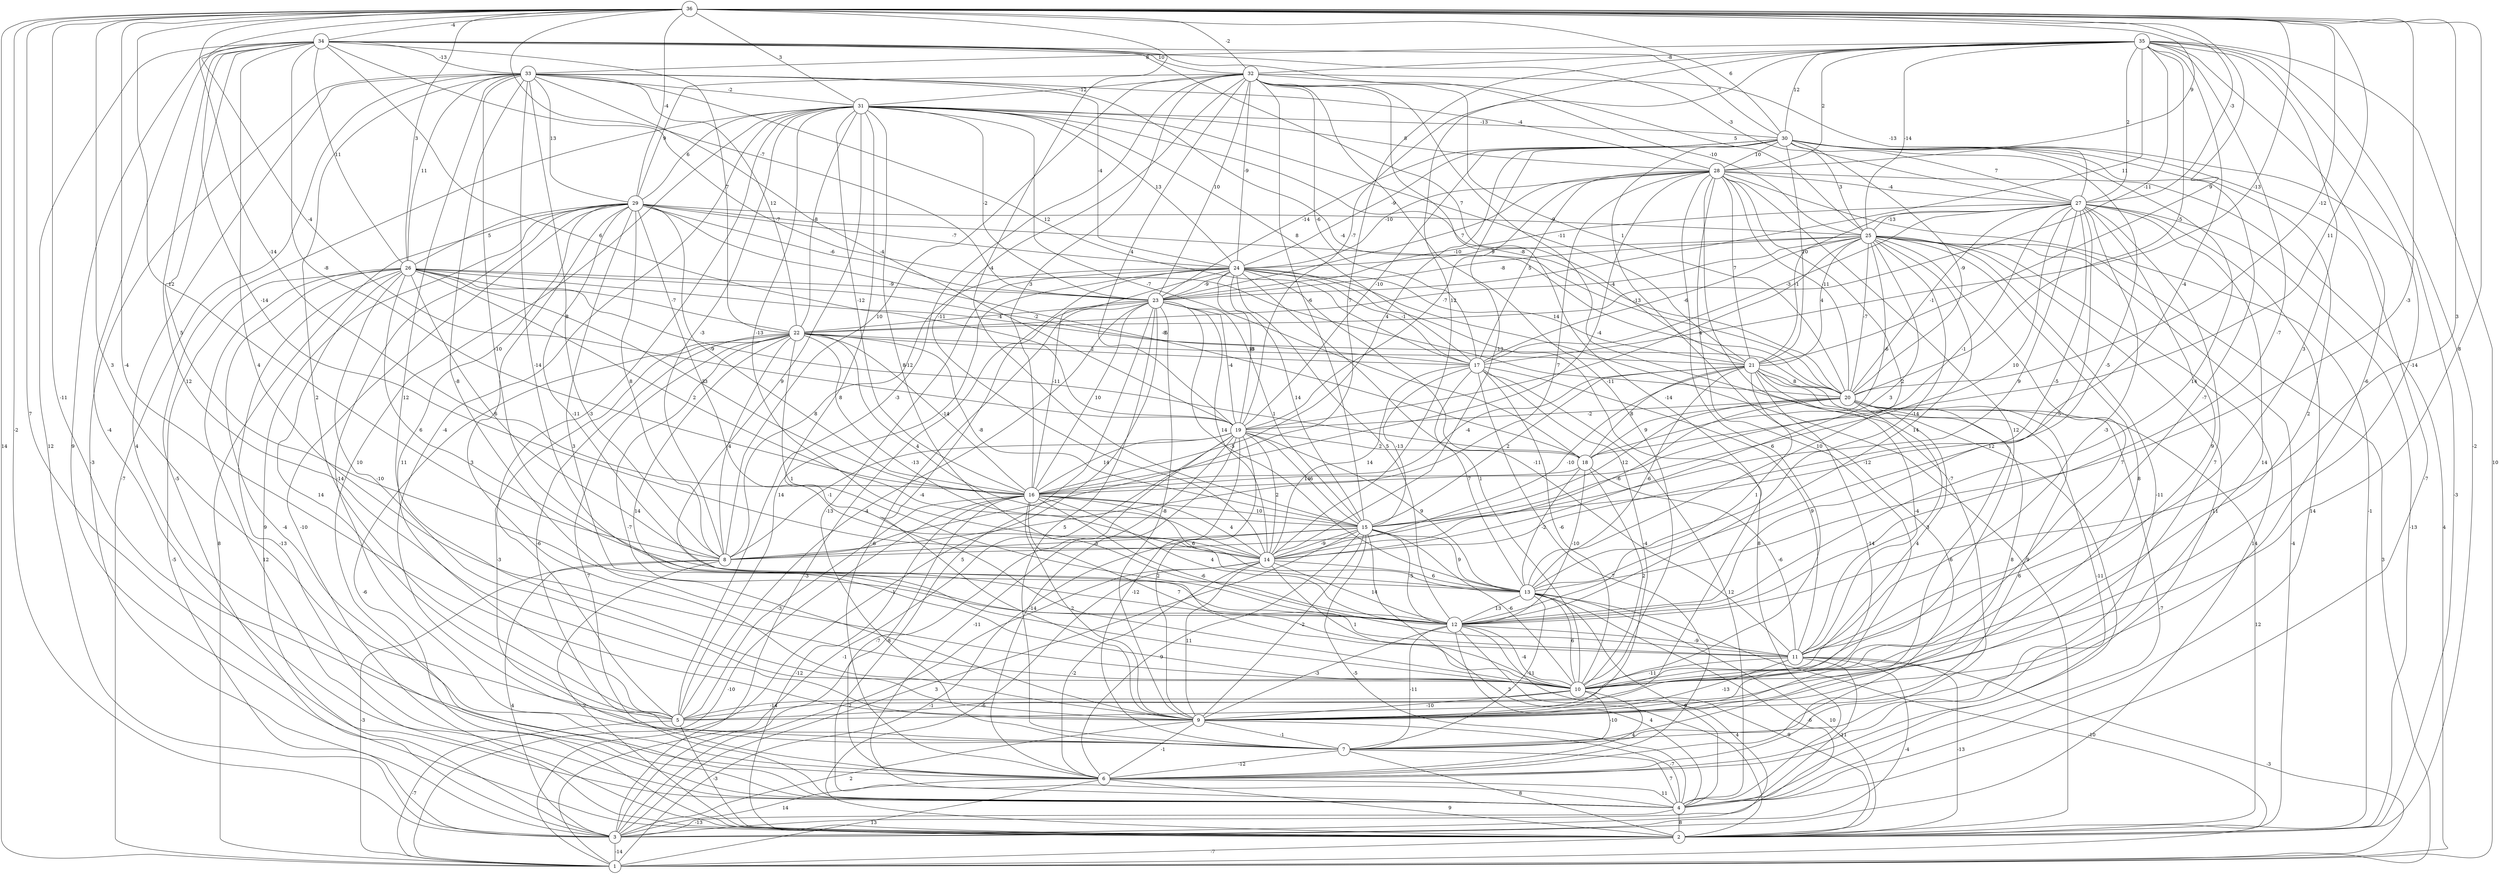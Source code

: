 graph { 
	 fontname="Helvetica,Arial,sans-serif" 
	 node [shape = circle]; 
	 36 -- 1 [label = "14"];
	 36 -- 3 [label = "-2"];
	 36 -- 4 [label = "7"];
	 36 -- 5 [label = "3"];
	 36 -- 6 [label = "-11"];
	 36 -- 8 [label = "12"];
	 36 -- 9 [label = "-4"];
	 36 -- 10 [label = "8"];
	 36 -- 12 [label = "3"];
	 36 -- 13 [label = "-3"];
	 36 -- 15 [label = "-4"];
	 36 -- 16 [label = "-14"];
	 36 -- 17 [label = "-13"];
	 36 -- 18 [label = "11"];
	 36 -- 19 [label = "-4"];
	 36 -- 20 [label = "-12"];
	 36 -- 21 [label = "9"];
	 36 -- 23 [label = "-7"];
	 36 -- 26 [label = "3"];
	 36 -- 27 [label = "-3"];
	 36 -- 28 [label = "9"];
	 36 -- 29 [label = "-4"];
	 36 -- 30 [label = "6"];
	 36 -- 31 [label = "3"];
	 36 -- 32 [label = "-2"];
	 36 -- 34 [label = "-4"];
	 35 -- 1 [label = "10"];
	 35 -- 2 [label = "-2"];
	 35 -- 8 [label = "7"];
	 35 -- 9 [label = "-6"];
	 35 -- 10 [label = "-14"];
	 35 -- 11 [label = "3"];
	 35 -- 12 [label = "-7"];
	 35 -- 14 [label = "12"];
	 35 -- 15 [label = "-4"];
	 35 -- 19 [label = "-7"];
	 35 -- 20 [label = "-5"];
	 35 -- 22 [label = "-11"];
	 35 -- 23 [label = "11"];
	 35 -- 25 [label = "-14"];
	 35 -- 27 [label = "2"];
	 35 -- 28 [label = "2"];
	 35 -- 30 [label = "12"];
	 35 -- 32 [label = "-8"];
	 35 -- 33 [label = "8"];
	 34 -- 2 [label = "9"];
	 34 -- 3 [label = "12"];
	 34 -- 4 [label = "-4"];
	 34 -- 9 [label = "12"];
	 34 -- 10 [label = "4"];
	 34 -- 12 [label = "5"];
	 34 -- 14 [label = "-14"];
	 34 -- 16 [label = "-8"];
	 34 -- 19 [label = "6"];
	 34 -- 20 [label = "-7"];
	 34 -- 21 [label = "7"];
	 34 -- 22 [label = "7"];
	 34 -- 25 [label = "5"];
	 34 -- 26 [label = "11"];
	 34 -- 27 [label = "-3"];
	 34 -- 30 [label = "-7"];
	 34 -- 32 [label = "10"];
	 34 -- 33 [label = "-13"];
	 33 -- 1 [label = "-7"];
	 33 -- 3 [label = "-3"];
	 33 -- 4 [label = "4"];
	 33 -- 5 [label = "2"];
	 33 -- 8 [label = "8"];
	 33 -- 9 [label = "12"];
	 33 -- 10 [label = "-8"];
	 33 -- 11 [label = "-14"];
	 33 -- 12 [label = "-10"];
	 33 -- 17 [label = "12"];
	 33 -- 19 [label = "-4"];
	 33 -- 20 [label = "-4"];
	 33 -- 22 [label = "12"];
	 33 -- 24 [label = "-4"];
	 33 -- 26 [label = "11"];
	 33 -- 28 [label = "-4"];
	 33 -- 29 [label = "13"];
	 33 -- 31 [label = "-2"];
	 32 -- 4 [label = "12"];
	 32 -- 5 [label = "-3"];
	 32 -- 8 [label = "10"];
	 32 -- 9 [label = "-14"];
	 32 -- 10 [label = "-11"];
	 32 -- 14 [label = "-11"];
	 32 -- 15 [label = "-6"];
	 32 -- 16 [label = "3"];
	 32 -- 17 [label = "-6"];
	 32 -- 19 [label = "4"];
	 32 -- 20 [label = "1"];
	 32 -- 23 [label = "10"];
	 32 -- 24 [label = "-9"];
	 32 -- 25 [label = "-10"];
	 32 -- 27 [label = "-13"];
	 32 -- 29 [label = "9"];
	 32 -- 31 [label = "-12"];
	 31 -- 3 [label = "-5"];
	 31 -- 4 [label = "10"];
	 31 -- 5 [label = "-3"];
	 31 -- 7 [label = "-4"];
	 31 -- 8 [label = "-3"];
	 31 -- 10 [label = "8"];
	 31 -- 11 [label = "9"];
	 31 -- 12 [label = "8"];
	 31 -- 14 [label = "-13"];
	 31 -- 16 [label = "-12"];
	 31 -- 17 [label = "8"];
	 31 -- 18 [label = "-7"];
	 31 -- 20 [label = "-8"];
	 31 -- 21 [label = "-11"];
	 31 -- 22 [label = "-8"];
	 31 -- 23 [label = "-2"];
	 31 -- 24 [label = "13"];
	 31 -- 28 [label = "8"];
	 31 -- 29 [label = "6"];
	 31 -- 30 [label = "-13"];
	 30 -- 2 [label = "-3"];
	 30 -- 4 [label = "-7"];
	 30 -- 6 [label = "-12"];
	 30 -- 10 [label = "2"];
	 30 -- 11 [label = "-7"];
	 30 -- 12 [label = "14"];
	 30 -- 13 [label = "-5"];
	 30 -- 14 [label = "-13"];
	 30 -- 16 [label = "4"];
	 30 -- 19 [label = "-10"];
	 30 -- 20 [label = "-9"];
	 30 -- 21 [label = "10"];
	 30 -- 23 [label = "-14"];
	 30 -- 24 [label = "-9"];
	 30 -- 25 [label = "3"];
	 30 -- 27 [label = "7"];
	 30 -- 28 [label = "10"];
	 29 -- 1 [label = "8"];
	 29 -- 2 [label = "-10"];
	 29 -- 3 [label = "9"];
	 29 -- 5 [label = "11"];
	 29 -- 7 [label = "-14"];
	 29 -- 8 [label = "8"];
	 29 -- 9 [label = "3"];
	 29 -- 10 [label = "3"];
	 29 -- 12 [label = "-11"];
	 29 -- 14 [label = "2"];
	 29 -- 16 [label = "-9"];
	 29 -- 18 [label = "-8"];
	 29 -- 20 [label = "-13"];
	 29 -- 23 [label = "-6"];
	 29 -- 24 [label = "-7"];
	 29 -- 25 [label = "-9"];
	 29 -- 26 [label = "5"];
	 28 -- 1 [label = "4"];
	 28 -- 2 [label = "-1"];
	 28 -- 5 [label = "6"];
	 28 -- 6 [label = "-7"];
	 28 -- 8 [label = "7"];
	 28 -- 9 [label = "10"];
	 28 -- 10 [label = "12"];
	 28 -- 13 [label = "2"];
	 28 -- 16 [label = "-4"];
	 28 -- 17 [label = "5"];
	 28 -- 19 [label = "-7"];
	 28 -- 20 [label = "-11"];
	 28 -- 21 [label = "7"];
	 28 -- 23 [label = "7"];
	 28 -- 24 [label = "-10"];
	 28 -- 27 [label = "-4"];
	 27 -- 2 [label = "-13"];
	 27 -- 4 [label = "14"];
	 27 -- 5 [label = "7"];
	 27 -- 8 [label = "9"];
	 27 -- 9 [label = "14"];
	 27 -- 10 [label = "9"];
	 27 -- 11 [label = "-3"];
	 27 -- 12 [label = "5"];
	 27 -- 14 [label = "-5"];
	 27 -- 15 [label = "10"];
	 27 -- 16 [label = "-1"];
	 27 -- 17 [label = "-3"];
	 27 -- 20 [label = "-1"];
	 27 -- 21 [label = "-1"];
	 27 -- 23 [label = "-10"];
	 27 -- 25 [label = "-13"];
	 26 -- 2 [label = "12"];
	 26 -- 3 [label = "-5"];
	 26 -- 4 [label = "-13"];
	 26 -- 5 [label = "14"];
	 26 -- 6 [label = "-4"];
	 26 -- 8 [label = "6"];
	 26 -- 10 [label = "-10"];
	 26 -- 13 [label = "6"];
	 26 -- 15 [label = "2"];
	 26 -- 16 [label = "-3"];
	 26 -- 17 [label = "-2"];
	 26 -- 18 [label = "-12"];
	 26 -- 20 [label = "5"];
	 26 -- 22 [label = "-7"];
	 26 -- 23 [label = "-9"];
	 25 -- 1 [label = "3"];
	 25 -- 2 [label = "-4"];
	 25 -- 3 [label = "14"];
	 25 -- 6 [label = "11"];
	 25 -- 7 [label = "-11"];
	 25 -- 9 [label = "8"];
	 25 -- 10 [label = "7"];
	 25 -- 12 [label = "14"];
	 25 -- 13 [label = "-14"];
	 25 -- 14 [label = "3"];
	 25 -- 17 [label = "-6"];
	 25 -- 18 [label = "-6"];
	 25 -- 19 [label = "4"];
	 25 -- 20 [label = "-7"];
	 25 -- 21 [label = "4"];
	 25 -- 22 [label = "-4"];
	 25 -- 23 [label = "-8"];
	 25 -- 24 [label = "-9"];
	 24 -- 2 [label = "9"];
	 24 -- 4 [label = "8"];
	 24 -- 5 [label = "14"];
	 24 -- 7 [label = "-13"];
	 24 -- 8 [label = "8"];
	 24 -- 9 [label = "-4"];
	 24 -- 10 [label = "1"];
	 24 -- 11 [label = "-11"];
	 24 -- 12 [label = "5"];
	 24 -- 15 [label = "14"];
	 24 -- 16 [label = "-11"];
	 24 -- 17 [label = "-1"];
	 24 -- 19 [label = "8"];
	 24 -- 21 [label = "14"];
	 24 -- 23 [label = "-9"];
	 23 -- 1 [label = "-1"];
	 23 -- 3 [label = "-3"];
	 23 -- 4 [label = "5"];
	 23 -- 5 [label = "-4"];
	 23 -- 6 [label = "-6"];
	 23 -- 7 [label = "5"];
	 23 -- 9 [label = "-8"];
	 23 -- 13 [label = "-5"];
	 23 -- 14 [label = "14"];
	 23 -- 15 [label = "1"];
	 23 -- 16 [label = "10"];
	 23 -- 19 [label = "-4"];
	 23 -- 22 [label = "-4"];
	 22 -- 2 [label = "-6"];
	 22 -- 4 [label = "7"];
	 22 -- 6 [label = "-3"];
	 22 -- 7 [label = "-6"];
	 22 -- 8 [label = "4"];
	 22 -- 9 [label = "-7"];
	 22 -- 10 [label = "14"];
	 22 -- 12 [label = "1"];
	 22 -- 13 [label = "-13"];
	 22 -- 14 [label = "4"];
	 22 -- 15 [label = "-8"];
	 22 -- 16 [label = "-14"];
	 22 -- 17 [label = "2"];
	 22 -- 21 [label = "13"];
	 21 -- 5 [label = "-14"];
	 21 -- 6 [label = "-11"];
	 21 -- 7 [label = "8"];
	 21 -- 11 [label = "-4"];
	 21 -- 12 [label = "1"];
	 21 -- 13 [label = "-6"];
	 21 -- 14 [label = "-10"];
	 21 -- 15 [label = "2"];
	 21 -- 16 [label = "-4"];
	 21 -- 18 [label = "8"];
	 21 -- 20 [label = "8"];
	 20 -- 2 [label = "12"];
	 20 -- 4 [label = "-7"];
	 20 -- 7 [label = "6"];
	 20 -- 9 [label = "-6"];
	 20 -- 10 [label = "4"];
	 20 -- 11 [label = "3"];
	 20 -- 14 [label = "-6"];
	 20 -- 15 [label = "-12"];
	 20 -- 18 [label = "9"];
	 20 -- 19 [label = "-2"];
	 19 -- 1 [label = "-1"];
	 19 -- 3 [label = "-7"];
	 19 -- 4 [label = "-11"];
	 19 -- 6 [label = "-14"];
	 19 -- 7 [label = "-12"];
	 19 -- 8 [label = "-1"];
	 19 -- 9 [label = "2"];
	 19 -- 13 [label = "9"];
	 19 -- 14 [label = "2"];
	 19 -- 15 [label = "6"];
	 19 -- 16 [label = "14"];
	 19 -- 18 [label = "2"];
	 18 -- 10 [label = "2"];
	 18 -- 11 [label = "-6"];
	 18 -- 12 [label = "-10"];
	 18 -- 13 [label = "-2"];
	 18 -- 16 [label = "14"];
	 17 -- 4 [label = "12"];
	 17 -- 6 [label = "7"];
	 17 -- 9 [label = "-4"];
	 17 -- 10 [label = "-6"];
	 17 -- 11 [label = "9"];
	 17 -- 13 [label = "7"];
	 17 -- 14 [label = "14"];
	 17 -- 15 [label = "-13"];
	 16 -- 1 [label = "-10"];
	 16 -- 2 [label = "-12"];
	 16 -- 5 [label = "-3"];
	 16 -- 6 [label = "-8"];
	 16 -- 9 [label = "2"];
	 16 -- 10 [label = "7"];
	 16 -- 11 [label = "-6"];
	 16 -- 12 [label = "4"];
	 16 -- 13 [label = "6"];
	 16 -- 14 [label = "4"];
	 16 -- 15 [label = "10"];
	 15 -- 1 [label = "-1"];
	 15 -- 2 [label = "3"];
	 15 -- 3 [label = "3"];
	 15 -- 4 [label = "-5"];
	 15 -- 6 [label = "9"];
	 15 -- 8 [label = "-5"];
	 15 -- 9 [label = "-2"];
	 15 -- 10 [label = "-6"];
	 15 -- 12 [label = "-5"];
	 15 -- 13 [label = "9"];
	 15 -- 14 [label = "-9"];
	 14 -- 2 [label = "-6"];
	 14 -- 3 [label = "2"];
	 14 -- 6 [label = "-2"];
	 14 -- 9 [label = "11"];
	 14 -- 10 [label = "1"];
	 14 -- 12 [label = "14"];
	 14 -- 13 [label = "6"];
	 13 -- 1 [label = "-10"];
	 13 -- 2 [label = "10"];
	 13 -- 3 [label = "-6"];
	 13 -- 4 [label = "-6"];
	 13 -- 7 [label = "-11"];
	 13 -- 10 [label = "6"];
	 13 -- 12 [label = "13"];
	 12 -- 2 [label = "9"];
	 12 -- 3 [label = "4"];
	 12 -- 4 [label = "4"];
	 12 -- 7 [label = "-11"];
	 12 -- 9 [label = "-3"];
	 12 -- 10 [label = "-4"];
	 12 -- 11 [label = "-9"];
	 11 -- 1 [label = "-3"];
	 11 -- 2 [label = "-13"];
	 11 -- 3 [label = "-4"];
	 11 -- 4 [label = "-11"];
	 11 -- 9 [label = "-13"];
	 11 -- 10 [label = "-11"];
	 10 -- 5 [label = "-14"];
	 10 -- 6 [label = "4"];
	 10 -- 7 [label = "-10"];
	 10 -- 9 [label = "-10"];
	 9 -- 3 [label = "2"];
	 9 -- 4 [label = "-7"];
	 9 -- 6 [label = "-1"];
	 9 -- 7 [label = "-1"];
	 8 -- 1 [label = "-3"];
	 8 -- 2 [label = "2"];
	 8 -- 3 [label = "4"];
	 7 -- 2 [label = "8"];
	 7 -- 4 [label = "7"];
	 7 -- 6 [label = "-12"];
	 6 -- 1 [label = "13"];
	 6 -- 2 [label = "9"];
	 6 -- 3 [label = "14"];
	 6 -- 4 [label = "11"];
	 5 -- 1 [label = "-7"];
	 5 -- 2 [label = "-3"];
	 4 -- 2 [label = "8"];
	 4 -- 3 [label = "-13"];
	 3 -- 1 [label = "-14"];
	 2 -- 1 [label = "-7"];
	 1;
	 2;
	 3;
	 4;
	 5;
	 6;
	 7;
	 8;
	 9;
	 10;
	 11;
	 12;
	 13;
	 14;
	 15;
	 16;
	 17;
	 18;
	 19;
	 20;
	 21;
	 22;
	 23;
	 24;
	 25;
	 26;
	 27;
	 28;
	 29;
	 30;
	 31;
	 32;
	 33;
	 34;
	 35;
	 36;
}

